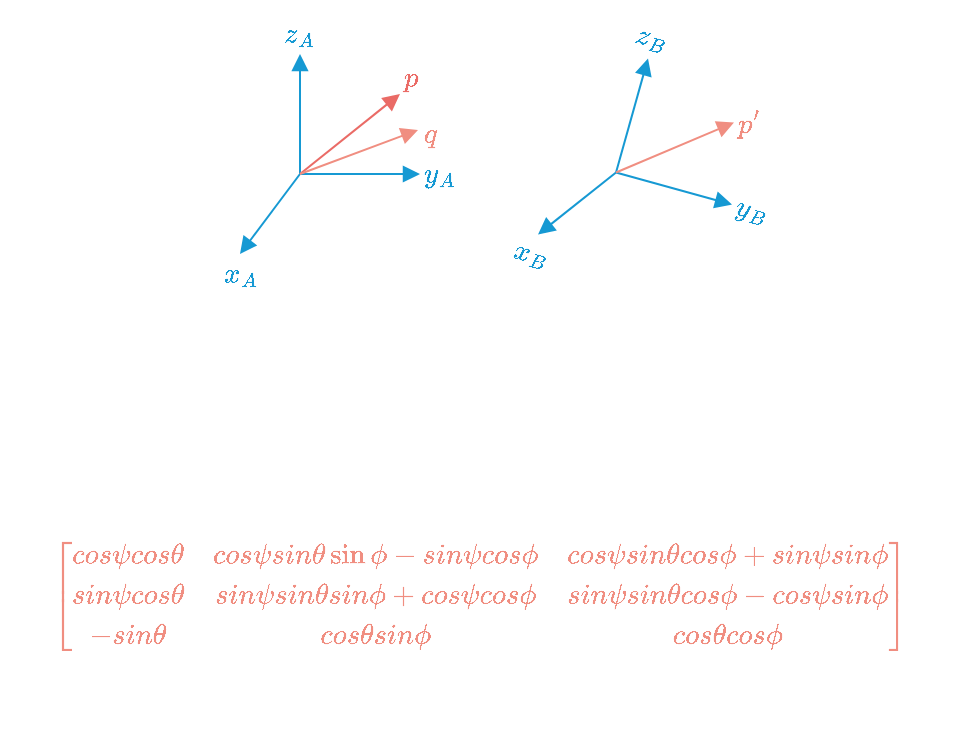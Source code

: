 <mxfile version="15.2.1" type="github">
  <diagram id="6a731a19-8d31-9384-78a2-239565b7b9f0" name="Page-1">
    <mxGraphModel dx="771" dy="-394" grid="1" gridSize="10" guides="1" tooltips="1" connect="1" arrows="1" fold="1" page="1" pageScale="1" pageWidth="1169" pageHeight="827" background="none" math="1" shadow="0">
      <root>
        <mxCell id="0" />
        <mxCell id="1" parent="0" />
        <mxCell id="Wf2PsK--j34vuVKZ3iNW-1780" value="" style="endArrow=block;html=1;strokeColor=#1699D3;endFill=1;" parent="1" edge="1">
          <mxGeometry x="680" y="2000" width="50" height="50" as="geometry">
            <mxPoint x="360" y="1080" as="sourcePoint" />
            <mxPoint x="360" y="1020" as="targetPoint" />
          </mxGeometry>
        </mxCell>
        <mxCell id="Wf2PsK--j34vuVKZ3iNW-1781" value="" style="endArrow=block;html=1;strokeColor=#1699D3;endFill=1;" parent="1" edge="1">
          <mxGeometry x="680" y="2000" width="50" height="50" as="geometry">
            <mxPoint x="360" y="1080" as="sourcePoint" />
            <mxPoint x="420" y="1080" as="targetPoint" />
          </mxGeometry>
        </mxCell>
        <mxCell id="Wf2PsK--j34vuVKZ3iNW-1782" value="" style="endArrow=block;html=1;strokeColor=#1699D3;endFill=1;" parent="1" edge="1">
          <mxGeometry x="680" y="2000" width="50" height="50" as="geometry">
            <mxPoint x="360" y="1080" as="sourcePoint" />
            <mxPoint x="330" y="1120" as="targetPoint" />
          </mxGeometry>
        </mxCell>
        <mxCell id="Wf2PsK--j34vuVKZ3iNW-1783" value="$$x_A$$" style="text;html=1;strokeColor=none;fillColor=none;align=center;verticalAlign=middle;whiteSpace=wrap;rounded=0;fontColor=#1699D3;" parent="1" vertex="1">
          <mxGeometry x="320" y="1120" width="20" height="20" as="geometry" />
        </mxCell>
        <mxCell id="Wf2PsK--j34vuVKZ3iNW-1784" value="$$y_A$$" style="text;html=1;strokeColor=none;fillColor=none;align=center;verticalAlign=middle;whiteSpace=wrap;rounded=0;fontColor=#1699D3;" parent="1" vertex="1">
          <mxGeometry x="420" y="1070" width="20" height="20" as="geometry" />
        </mxCell>
        <mxCell id="Wf2PsK--j34vuVKZ3iNW-1785" value="$$z_A$$" style="text;html=1;strokeColor=none;fillColor=none;align=center;verticalAlign=middle;whiteSpace=wrap;rounded=0;fontColor=#1699D3;" parent="1" vertex="1">
          <mxGeometry x="350" y="1000" width="20" height="20" as="geometry" />
        </mxCell>
        <mxCell id="Wf2PsK--j34vuVKZ3iNW-1786" value="" style="endArrow=block;html=1;endFill=1;strokeColor=#EA6B66;" parent="1" edge="1">
          <mxGeometry x="680" y="2000" width="50" height="50" as="geometry">
            <mxPoint x="360" y="1080" as="sourcePoint" />
            <mxPoint x="410" y="1040" as="targetPoint" />
          </mxGeometry>
        </mxCell>
        <mxCell id="Wf2PsK--j34vuVKZ3iNW-1811" value="" style="endArrow=block;html=1;endFill=1;strokeColor=#F08E81;" parent="1" edge="1">
          <mxGeometry x="322" y="1009" width="50" height="50" as="geometry">
            <mxPoint x="360" y="1080" as="sourcePoint" />
            <mxPoint x="419" y="1058.0" as="targetPoint" />
          </mxGeometry>
        </mxCell>
        <mxCell id="Wf2PsK--j34vuVKZ3iNW-1813" value="$$p$$" style="text;html=1;strokeColor=none;fillColor=none;align=center;verticalAlign=middle;whiteSpace=wrap;rounded=0;fontColor=#EA6B66;" parent="1" vertex="1">
          <mxGeometry x="406" y="1022" width="20" height="20" as="geometry" />
        </mxCell>
        <mxCell id="Wf2PsK--j34vuVKZ3iNW-1814" value="$$q$$" style="text;html=1;strokeColor=none;fillColor=none;align=center;verticalAlign=middle;whiteSpace=wrap;rounded=0;fontColor=#F08E81;" parent="1" vertex="1">
          <mxGeometry x="415" y="1050" width="20" height="20" as="geometry" />
        </mxCell>
        <mxCell id="Wf2PsK--j34vuVKZ3iNW-1816" value="" style="group" parent="1" vertex="1" connectable="0">
          <mxGeometry x="463.753" y="1000.003" width="156.247" height="146.247" as="geometry" />
        </mxCell>
        <mxCell id="Wf2PsK--j34vuVKZ3iNW-1804" value="" style="endArrow=block;html=1;strokeColor=#1699D3;endFill=1;" parent="Wf2PsK--j34vuVKZ3iNW-1816" edge="1">
          <mxGeometry x="16.247" y="5.247" width="50" height="50" as="geometry">
            <mxPoint x="54.247" y="79.247" as="sourcePoint" />
            <mxPoint x="70.247" y="22.247" as="targetPoint" />
          </mxGeometry>
        </mxCell>
        <mxCell id="Wf2PsK--j34vuVKZ3iNW-1805" value="" style="endArrow=block;html=1;strokeColor=#1699D3;endFill=1;" parent="Wf2PsK--j34vuVKZ3iNW-1816" edge="1">
          <mxGeometry x="16.247" y="5.247" width="50" height="50" as="geometry">
            <mxPoint x="54.247" y="79.247" as="sourcePoint" />
            <mxPoint x="112.247" y="95.247" as="targetPoint" />
          </mxGeometry>
        </mxCell>
        <mxCell id="Wf2PsK--j34vuVKZ3iNW-1806" value="" style="endArrow=block;html=1;strokeColor=#1699D3;endFill=1;" parent="Wf2PsK--j34vuVKZ3iNW-1816" edge="1">
          <mxGeometry x="16.247" y="5.247" width="50" height="50" as="geometry">
            <mxPoint x="54.247" y="79.247" as="sourcePoint" />
            <mxPoint x="15.247" y="110.247" as="targetPoint" />
          </mxGeometry>
        </mxCell>
        <mxCell id="Wf2PsK--j34vuVKZ3iNW-1807" value="$$x_B$$" style="text;html=1;strokeColor=none;fillColor=none;align=center;verticalAlign=middle;whiteSpace=wrap;rounded=0;fontColor=#1699D3;rotation=15;" parent="Wf2PsK--j34vuVKZ3iNW-1816" vertex="1">
          <mxGeometry x="2.247" y="110.247" width="20" height="20" as="geometry" />
        </mxCell>
        <mxCell id="Wf2PsK--j34vuVKZ3iNW-1808" value="$$y_B$$" style="text;html=1;strokeColor=none;fillColor=none;align=center;verticalAlign=middle;whiteSpace=wrap;rounded=0;fontColor=#1699D3;rotation=15;" parent="Wf2PsK--j34vuVKZ3iNW-1816" vertex="1">
          <mxGeometry x="112.247" y="88.247" width="20" height="20" as="geometry" />
        </mxCell>
        <mxCell id="Wf2PsK--j34vuVKZ3iNW-1809" value="$$z_B$$" style="text;html=1;strokeColor=none;fillColor=none;align=center;verticalAlign=middle;whiteSpace=wrap;rounded=0;fontColor=#1699D3;rotation=15;" parent="Wf2PsK--j34vuVKZ3iNW-1816" vertex="1">
          <mxGeometry x="62.247" y="2.247" width="20" height="20" as="geometry" />
        </mxCell>
        <mxCell id="Wf2PsK--j34vuVKZ3iNW-1810" value="" style="endArrow=block;html=1;endFill=1;strokeColor=#F08E81;" parent="Wf2PsK--j34vuVKZ3iNW-1816" edge="1">
          <mxGeometry x="16.247" y="5.247" width="50" height="50" as="geometry">
            <mxPoint x="54.247" y="79.247" as="sourcePoint" />
            <mxPoint x="113.247" y="54.247" as="targetPoint" />
          </mxGeometry>
        </mxCell>
        <mxCell id="Wf2PsK--j34vuVKZ3iNW-1815" value="$$p^{\prime}$$" style="text;html=1;strokeColor=none;fillColor=none;align=center;verticalAlign=middle;whiteSpace=wrap;rounded=0;fontColor=#F08E81;" parent="Wf2PsK--j34vuVKZ3iNW-1816" vertex="1">
          <mxGeometry x="111.247" y="45.247" width="20" height="20" as="geometry" />
        </mxCell>
        <mxCell id="Wf2PsK--j34vuVKZ3iNW-1820" value="" style="rounded=0;whiteSpace=wrap;html=1;fontColor=#F08E81;fillColor=none;strokeColor=none;" parent="Wf2PsK--j34vuVKZ3iNW-1816" vertex="1">
          <mxGeometry x="-183.753" y="-6.873" width="340" height="160" as="geometry" />
        </mxCell>
        <mxCell id="Wf2PsK--j34vuVKZ3iNW-1817" value="$$\quad\begin{bmatrix}cos\psi cos\theta&amp;amp;cos\psi sin\theta \sin\phi-sin\psi cos\phi&amp;amp;cos\psi sin\theta cos\phi+sin\psi sin\phi\\sin\psi cos\theta&amp;amp;sin\psi sin\theta sin\phi+cos\psi cos\phi&amp;amp;sin\psi sin\theta cos\phi-cos\psi&amp;nbsp;&lt;br&gt;sin\phi\\-sin\theta&amp;amp;cos\theta sin\phi&amp;amp;cos\theta cos\phi\end{bmatrix}\quad$$" style="text;html=1;strokeColor=none;fillColor=none;align=center;verticalAlign=middle;whiteSpace=wrap;rounded=0;fontColor=#F08E81;" parent="1" vertex="1">
          <mxGeometry x="210" y="1220" width="480" height="142.5" as="geometry" />
        </mxCell>
      </root>
    </mxGraphModel>
  </diagram>
</mxfile>
